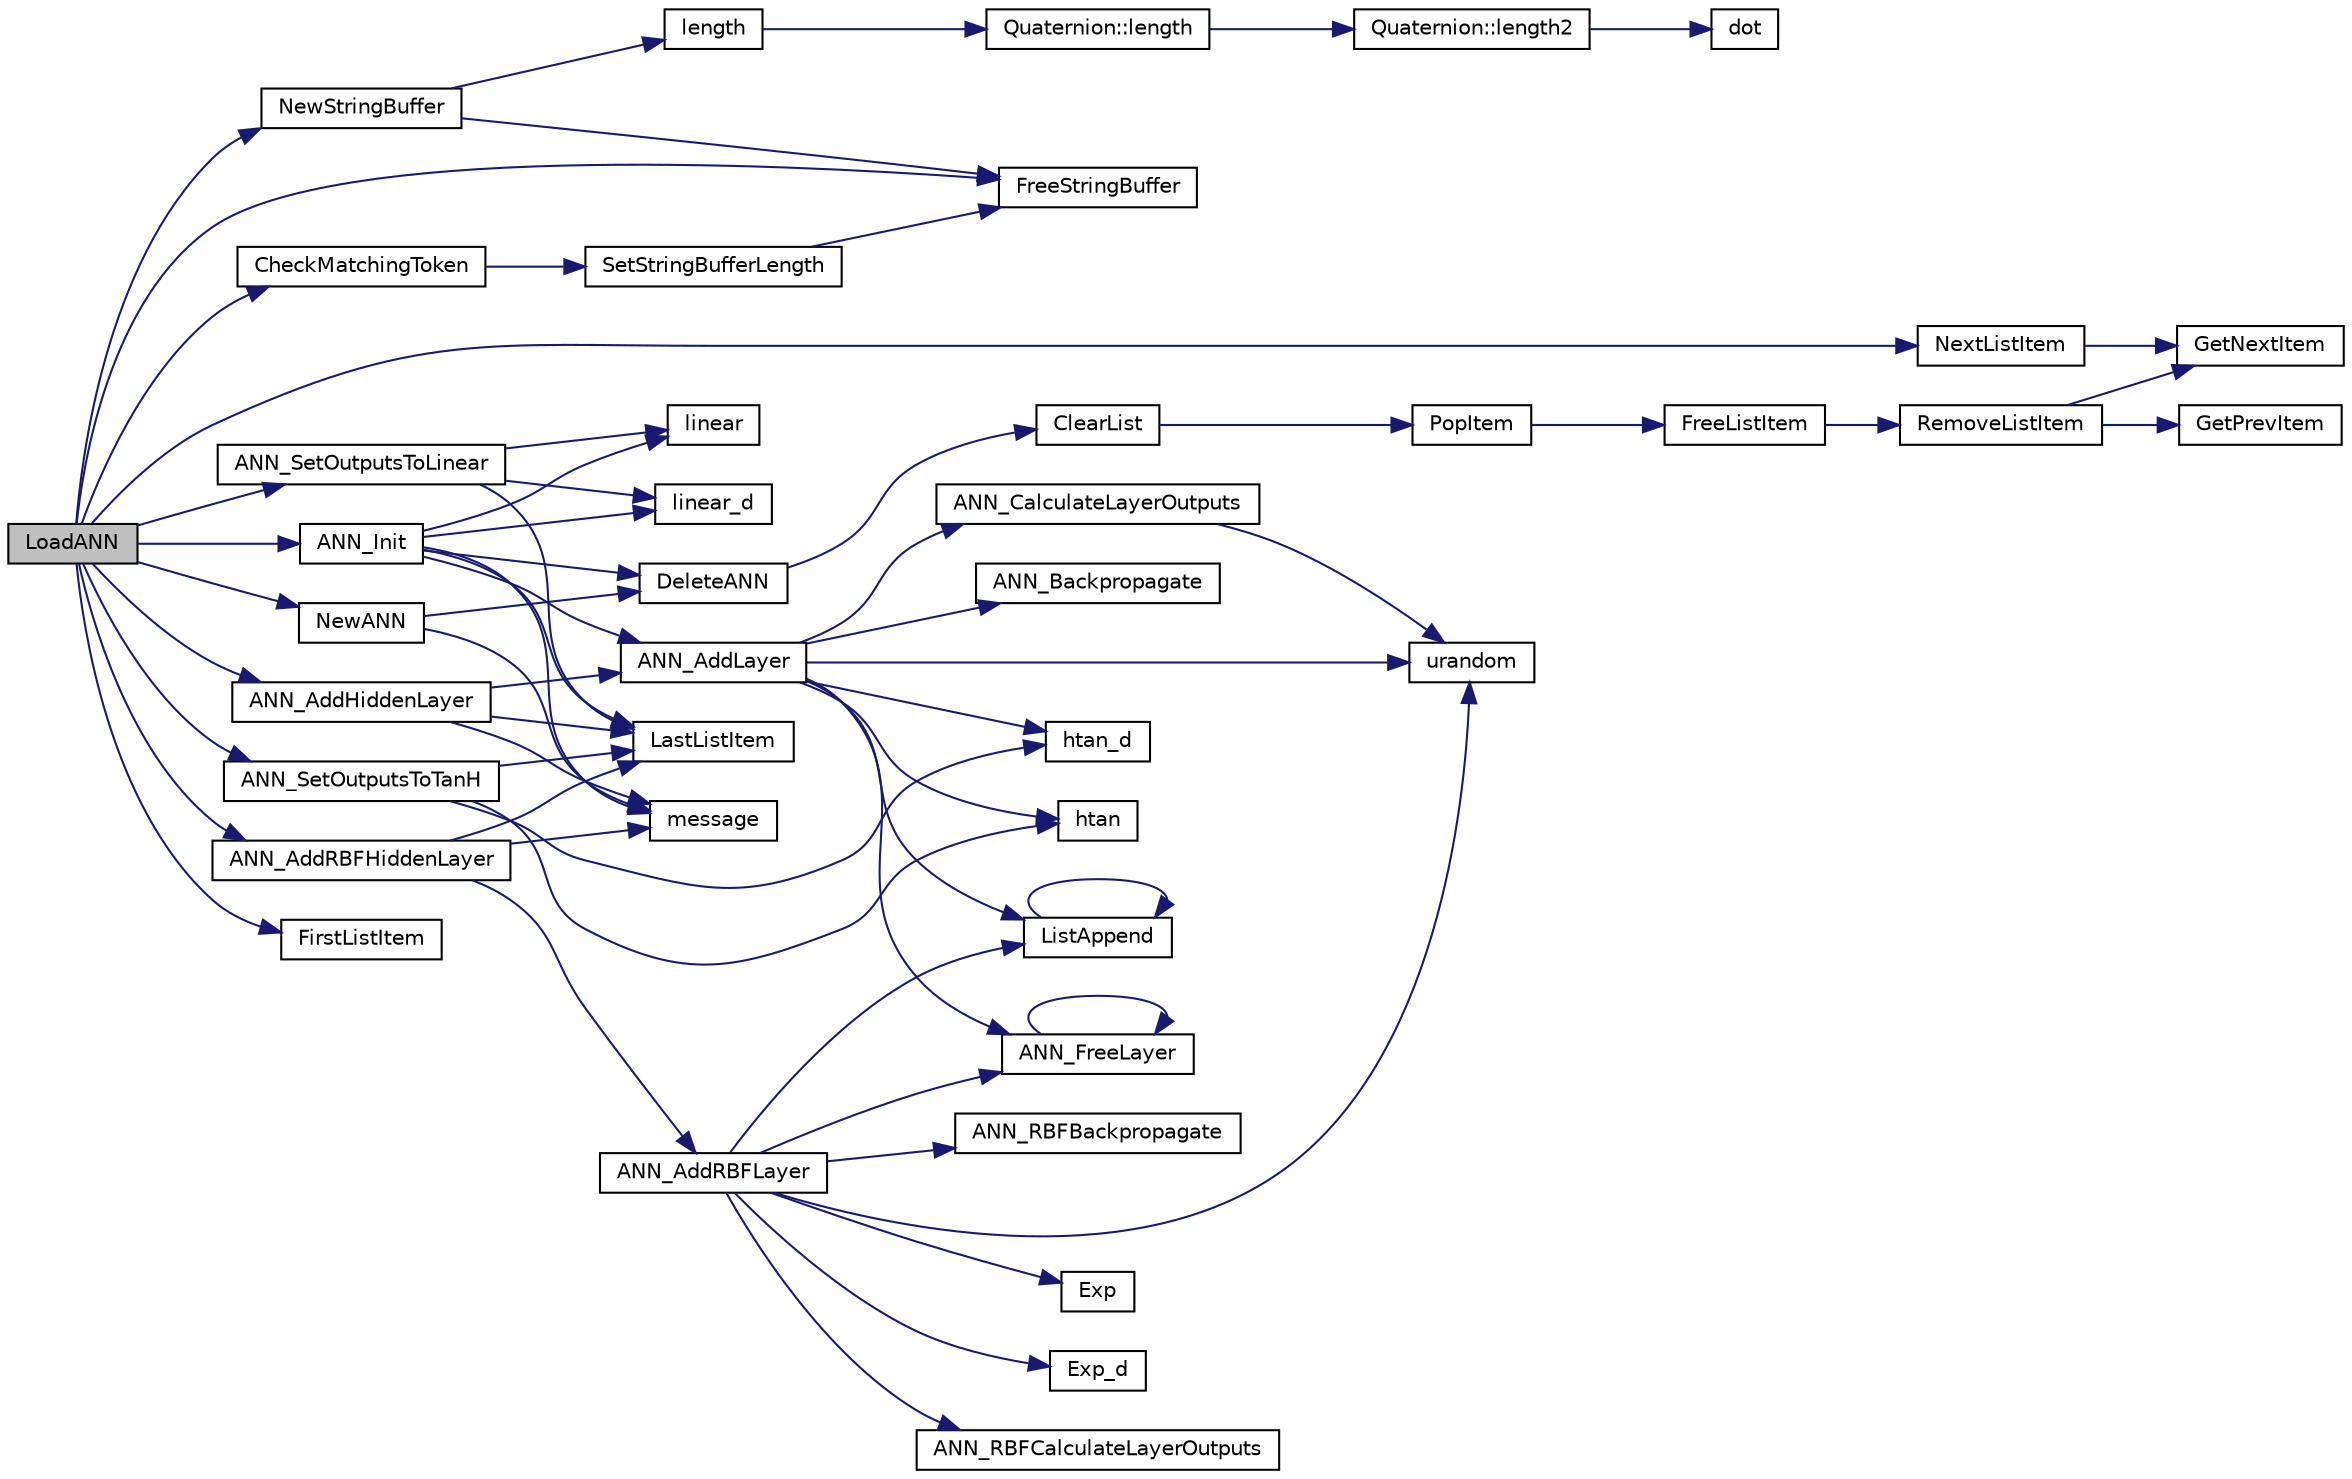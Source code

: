 digraph "LoadANN"
{
  edge [fontname="Helvetica",fontsize="10",labelfontname="Helvetica",labelfontsize="10"];
  node [fontname="Helvetica",fontsize="10",shape=record];
  rankdir="LR";
  Node1 [label="LoadANN",height=0.2,width=0.4,color="black", fillcolor="grey75", style="filled", fontcolor="black"];
  Node1 -> Node2 [color="midnightblue",fontsize="10",style="solid",fontname="Helvetica"];
  Node2 [label="NewStringBuffer",height=0.2,width=0.4,color="black", fillcolor="white", style="filled",URL="$string__utils_8cpp.html#a52a7e39e5149bb79796b72eced763606",tooltip="Make a new stringbuffer. "];
  Node2 -> Node3 [color="midnightblue",fontsize="10",style="solid",fontname="Helvetica"];
  Node3 [label="length",height=0.2,width=0.4,color="black", fillcolor="white", style="filled",URL="$_quaternion_8h.html#a53145b36434d22fb2efa199e4bf97e77"];
  Node3 -> Node4 [color="midnightblue",fontsize="10",style="solid",fontname="Helvetica"];
  Node4 [label="Quaternion::length",height=0.2,width=0.4,color="black", fillcolor="white", style="filled",URL="$class_quaternion.html#a5e4e93c368555bc9abab47741366d0fb"];
  Node4 -> Node5 [color="midnightblue",fontsize="10",style="solid",fontname="Helvetica"];
  Node5 [label="Quaternion::length2",height=0.2,width=0.4,color="black", fillcolor="white", style="filled",URL="$class_quaternion.html#a4a4e91532cd1d3ee9c6da21e979c4f33"];
  Node5 -> Node6 [color="midnightblue",fontsize="10",style="solid",fontname="Helvetica"];
  Node6 [label="dot",height=0.2,width=0.4,color="black", fillcolor="white", style="filled",URL="$_quaternion_8h.html#af8cf8caa91dd2209c53a956d41cb26ae"];
  Node2 -> Node7 [color="midnightblue",fontsize="10",style="solid",fontname="Helvetica"];
  Node7 [label="FreeStringBuffer",height=0.2,width=0.4,color="black", fillcolor="white", style="filled",URL="$string__utils_8cpp.html#a7c9ffe53e08e7da4cdb5b619febc1f1f",tooltip="Given a pointer to a stringbuffer pointer, free it and clear it. "];
  Node1 -> Node8 [color="midnightblue",fontsize="10",style="solid",fontname="Helvetica"];
  Node8 [label="CheckMatchingToken",height=0.2,width=0.4,color="black", fillcolor="white", style="filled",URL="$_a_n_n_8cpp.html#a6e60fedf9ae20b3261624d72c1a894b5",tooltip="Check that tags match. "];
  Node8 -> Node9 [color="midnightblue",fontsize="10",style="solid",fontname="Helvetica"];
  Node9 [label="SetStringBufferLength",height=0.2,width=0.4,color="black", fillcolor="white", style="filled",URL="$string__utils_8cpp.html#a899e004362b7d2589643e6e46c74db08"];
  Node9 -> Node7 [color="midnightblue",fontsize="10",style="solid",fontname="Helvetica"];
  Node1 -> Node10 [color="midnightblue",fontsize="10",style="solid",fontname="Helvetica"];
  Node10 [label="NewANN",height=0.2,width=0.4,color="black", fillcolor="white", style="filled",URL="$_a_n_n_8cpp.html#a006a19863f38482fb7e8b2b2302aea15",tooltip="Create a new ANN. "];
  Node10 -> Node11 [color="midnightblue",fontsize="10",style="solid",fontname="Helvetica"];
  Node11 [label="DeleteANN",height=0.2,width=0.4,color="black", fillcolor="white", style="filled",URL="$_a_n_n_8cpp.html#ac867e461477687ef14dcf11c6cc6a61c",tooltip="Delete a neural network. "];
  Node11 -> Node12 [color="midnightblue",fontsize="10",style="solid",fontname="Helvetica"];
  Node12 [label="ClearList",height=0.2,width=0.4,color="black", fillcolor="white", style="filled",URL="$_list_8cpp.html#a8b39d13e6ea2402df74e4774c0b46d5e",tooltip="Clear the list. "];
  Node12 -> Node13 [color="midnightblue",fontsize="10",style="solid",fontname="Helvetica"];
  Node13 [label="PopItem",height=0.2,width=0.4,color="black", fillcolor="white", style="filled",URL="$_list_8cpp.html#aa6ac359f8555d70dacf306b5b75a2e41",tooltip="Remove the topmost item of the list (also frees obj memory) "];
  Node13 -> Node14 [color="midnightblue",fontsize="10",style="solid",fontname="Helvetica"];
  Node14 [label="FreeListItem",height=0.2,width=0.4,color="black", fillcolor="white", style="filled",URL="$_list_8cpp.html#a646e8adc0165d4f383d71dbc23622ba7"];
  Node14 -> Node15 [color="midnightblue",fontsize="10",style="solid",fontname="Helvetica"];
  Node15 [label="RemoveListItem",height=0.2,width=0.4,color="black", fillcolor="white", style="filled",URL="$_list_8cpp.html#a477864815bf55a89c7753964248f75a9"];
  Node15 -> Node16 [color="midnightblue",fontsize="10",style="solid",fontname="Helvetica"];
  Node16 [label="GetPrevItem",height=0.2,width=0.4,color="black", fillcolor="white", style="filled",URL="$_list_8cpp.html#a7c65e06abcfbc32a41ebf230aa6227ca"];
  Node15 -> Node17 [color="midnightblue",fontsize="10",style="solid",fontname="Helvetica"];
  Node17 [label="GetNextItem",height=0.2,width=0.4,color="black", fillcolor="white", style="filled",URL="$_list_8cpp.html#a9fd609a2ad8693b33b41332d6e00afec"];
  Node10 -> Node18 [color="midnightblue",fontsize="10",style="solid",fontname="Helvetica"];
  Node18 [label="message",height=0.2,width=0.4,color="black", fillcolor="white", style="filled",URL="$string__utils_8cpp.html#a714bb1e015d3a57ef5ee2a7f390fa17a",tooltip="Prints a message. "];
  Node1 -> Node19 [color="midnightblue",fontsize="10",style="solid",fontname="Helvetica"];
  Node19 [label="ANN_AddHiddenLayer",height=0.2,width=0.4,color="black", fillcolor="white", style="filled",URL="$_a_n_n_8cpp.html#a130beea9d75534ba81a4b87cfec0ed22",tooltip="Add a hidden layer with n_nodes. "];
  Node19 -> Node18 [color="midnightblue",fontsize="10",style="solid",fontname="Helvetica"];
  Node19 -> Node20 [color="midnightblue",fontsize="10",style="solid",fontname="Helvetica"];
  Node20 [label="LastListItem",height=0.2,width=0.4,color="black", fillcolor="white", style="filled",URL="$_list_8cpp.html#aa6ff8ec0fcf1f52622e0f43d0ec53428",tooltip="Move to the last list item. "];
  Node19 -> Node21 [color="midnightblue",fontsize="10",style="solid",fontname="Helvetica"];
  Node21 [label="ANN_AddLayer",height=0.2,width=0.4,color="black", fillcolor="white", style="filled",URL="$_a_n_n_8cpp.html#a1dd6c0115df555d348e081a7191dafd4",tooltip="Low-level code to add a weighted sum layer. "];
  Node21 -> Node22 [color="midnightblue",fontsize="10",style="solid",fontname="Helvetica"];
  Node22 [label="ANN_CalculateLayerOutputs",height=0.2,width=0.4,color="black", fillcolor="white", style="filled",URL="$_a_n_n_8cpp.html#a458bedf9793d173aa58b6b15bb7ef433",tooltip="Calculate layer outputs. "];
  Node22 -> Node23 [color="midnightblue",fontsize="10",style="solid",fontname="Helvetica"];
  Node23 [label="urandom",height=0.2,width=0.4,color="black", fillcolor="white", style="filled",URL="$_distribution_8cpp.html#a5d688d70363408aef33fdb9bea5f7d50"];
  Node21 -> Node24 [color="midnightblue",fontsize="10",style="solid",fontname="Helvetica"];
  Node24 [label="ANN_Backpropagate",height=0.2,width=0.4,color="black", fillcolor="white", style="filled",URL="$_a_n_n_8cpp.html#ad232c6832c7cd9141fc2d2e7b5c8976d",tooltip="d are the derivatives at the outputs. "];
  Node21 -> Node25 [color="midnightblue",fontsize="10",style="solid",fontname="Helvetica"];
  Node25 [label="htan",height=0.2,width=0.4,color="black", fillcolor="white", style="filled",URL="$_a_n_n_8cpp.html#a249ed9b5b737dbeaaeac0d13ab6aef79",tooltip="Hyperbolic tangent hook. "];
  Node21 -> Node26 [color="midnightblue",fontsize="10",style="solid",fontname="Helvetica"];
  Node26 [label="htan_d",height=0.2,width=0.4,color="black", fillcolor="white", style="filled",URL="$_a_n_n_8cpp.html#a887af86bd2d09b15a99c35d17528b1ce",tooltip="Hyperbolic tangent derivative hook. "];
  Node21 -> Node27 [color="midnightblue",fontsize="10",style="solid",fontname="Helvetica"];
  Node27 [label="ANN_FreeLayer",height=0.2,width=0.4,color="black", fillcolor="white", style="filled",URL="$_a_n_n_8cpp.html#a139273a1f26b50ca0c253d4238a95a1c",tooltip="Free this layer - low level. "];
  Node27 -> Node27 [color="midnightblue",fontsize="10",style="solid",fontname="Helvetica"];
  Node21 -> Node23 [color="midnightblue",fontsize="10",style="solid",fontname="Helvetica"];
  Node21 -> Node28 [color="midnightblue",fontsize="10",style="solid",fontname="Helvetica"];
  Node28 [label="ListAppend",height=0.2,width=0.4,color="black", fillcolor="white", style="filled",URL="$_list_8cpp.html#a545718283a6173a63e350dee9f6bb23c",tooltip="Append an item to the list. "];
  Node28 -> Node28 [color="midnightblue",fontsize="10",style="solid",fontname="Helvetica"];
  Node1 -> Node29 [color="midnightblue",fontsize="10",style="solid",fontname="Helvetica"];
  Node29 [label="ANN_AddRBFHiddenLayer",height=0.2,width=0.4,color="black", fillcolor="white", style="filled",URL="$_a_n_n_8cpp.html#a690bc78c79e4a62036645acb0a59d267",tooltip="Add an RBF layer with n_nodes. "];
  Node29 -> Node18 [color="midnightblue",fontsize="10",style="solid",fontname="Helvetica"];
  Node29 -> Node20 [color="midnightblue",fontsize="10",style="solid",fontname="Helvetica"];
  Node29 -> Node30 [color="midnightblue",fontsize="10",style="solid",fontname="Helvetica"];
  Node30 [label="ANN_AddRBFLayer",height=0.2,width=0.4,color="black", fillcolor="white", style="filled",URL="$_a_n_n_8cpp.html#ab9578b5f73f8d39e9408ffd224d5988c",tooltip="Low-level code to add an RBF layer. "];
  Node30 -> Node31 [color="midnightblue",fontsize="10",style="solid",fontname="Helvetica"];
  Node31 [label="ANN_RBFCalculateLayerOutputs",height=0.2,width=0.4,color="black", fillcolor="white", style="filled",URL="$_a_n_n_8cpp.html#acd335bc6fdd52d10f0ca2355d4173a7a",tooltip="Calculate layer outputs. "];
  Node30 -> Node32 [color="midnightblue",fontsize="10",style="solid",fontname="Helvetica"];
  Node32 [label="ANN_RBFBackpropagate",height=0.2,width=0.4,color="black", fillcolor="white", style="filled",URL="$_a_n_n_8cpp.html#ac164fc02c6b4215aa7e9a39e625ad1b4",tooltip="Backpropagation for an RBF layer. "];
  Node30 -> Node33 [color="midnightblue",fontsize="10",style="solid",fontname="Helvetica"];
  Node33 [label="Exp",height=0.2,width=0.4,color="black", fillcolor="white", style="filled",URL="$_a_n_n_8cpp.html#a57d82aaa3d79b09f86ab0f6424426df3",tooltip="Exponential hook. "];
  Node30 -> Node34 [color="midnightblue",fontsize="10",style="solid",fontname="Helvetica"];
  Node34 [label="Exp_d",height=0.2,width=0.4,color="black", fillcolor="white", style="filled",URL="$_a_n_n_8cpp.html#a7217f96cc32b0d6c767ad45752d915aa",tooltip="Exponential derivative hook. "];
  Node30 -> Node27 [color="midnightblue",fontsize="10",style="solid",fontname="Helvetica"];
  Node30 -> Node23 [color="midnightblue",fontsize="10",style="solid",fontname="Helvetica"];
  Node30 -> Node28 [color="midnightblue",fontsize="10",style="solid",fontname="Helvetica"];
  Node1 -> Node35 [color="midnightblue",fontsize="10",style="solid",fontname="Helvetica"];
  Node35 [label="ANN_Init",height=0.2,width=0.4,color="black", fillcolor="white", style="filled",URL="$_a_n_n_8cpp.html#a4d84f7e492c1c9aa224cda830b8595ab",tooltip="Initialise neural network. "];
  Node35 -> Node20 [color="midnightblue",fontsize="10",style="solid",fontname="Helvetica"];
  Node35 -> Node18 [color="midnightblue",fontsize="10",style="solid",fontname="Helvetica"];
  Node35 -> Node21 [color="midnightblue",fontsize="10",style="solid",fontname="Helvetica"];
  Node35 -> Node11 [color="midnightblue",fontsize="10",style="solid",fontname="Helvetica"];
  Node35 -> Node36 [color="midnightblue",fontsize="10",style="solid",fontname="Helvetica"];
  Node36 [label="linear",height=0.2,width=0.4,color="black", fillcolor="white", style="filled",URL="$_a_n_n_8cpp.html#a853acb320ddbb39c701e2b01f8f403ba",tooltip="linear hook "];
  Node35 -> Node37 [color="midnightblue",fontsize="10",style="solid",fontname="Helvetica"];
  Node37 [label="linear_d",height=0.2,width=0.4,color="black", fillcolor="white", style="filled",URL="$_a_n_n_8cpp.html#a28e1e3dae4a416e52d91bf92d062d2c8",tooltip="linear derivative hook "];
  Node1 -> Node38 [color="midnightblue",fontsize="10",style="solid",fontname="Helvetica"];
  Node38 [label="ANN_SetOutputsToLinear",height=0.2,width=0.4,color="black", fillcolor="white", style="filled",URL="$_a_n_n_8cpp.html#ab404b628f9ff0749fc4bd3ec86a8677b",tooltip="Set outputs to linear. "];
  Node38 -> Node20 [color="midnightblue",fontsize="10",style="solid",fontname="Helvetica"];
  Node38 -> Node36 [color="midnightblue",fontsize="10",style="solid",fontname="Helvetica"];
  Node38 -> Node37 [color="midnightblue",fontsize="10",style="solid",fontname="Helvetica"];
  Node1 -> Node39 [color="midnightblue",fontsize="10",style="solid",fontname="Helvetica"];
  Node39 [label="ANN_SetOutputsToTanH",height=0.2,width=0.4,color="black", fillcolor="white", style="filled",URL="$_a_n_n_8cpp.html#a3097cda651d39cc4eb6b2e2bddf0091d",tooltip="Set outputs to hyperbolic tangent. "];
  Node39 -> Node20 [color="midnightblue",fontsize="10",style="solid",fontname="Helvetica"];
  Node39 -> Node25 [color="midnightblue",fontsize="10",style="solid",fontname="Helvetica"];
  Node39 -> Node26 [color="midnightblue",fontsize="10",style="solid",fontname="Helvetica"];
  Node1 -> Node40 [color="midnightblue",fontsize="10",style="solid",fontname="Helvetica"];
  Node40 [label="FirstListItem",height=0.2,width=0.4,color="black", fillcolor="white", style="filled",URL="$_list_8cpp.html#a7b826de9207e75d5fb2d2bd6c600adc0",tooltip="Move to the first list item. "];
  Node1 -> Node41 [color="midnightblue",fontsize="10",style="solid",fontname="Helvetica"];
  Node41 [label="NextListItem",height=0.2,width=0.4,color="black", fillcolor="white", style="filled",URL="$_list_8cpp.html#ac8599038afbcb3ba6c2f0b889325a418",tooltip="Advance one item. "];
  Node41 -> Node17 [color="midnightblue",fontsize="10",style="solid",fontname="Helvetica"];
  Node1 -> Node7 [color="midnightblue",fontsize="10",style="solid",fontname="Helvetica"];
}
